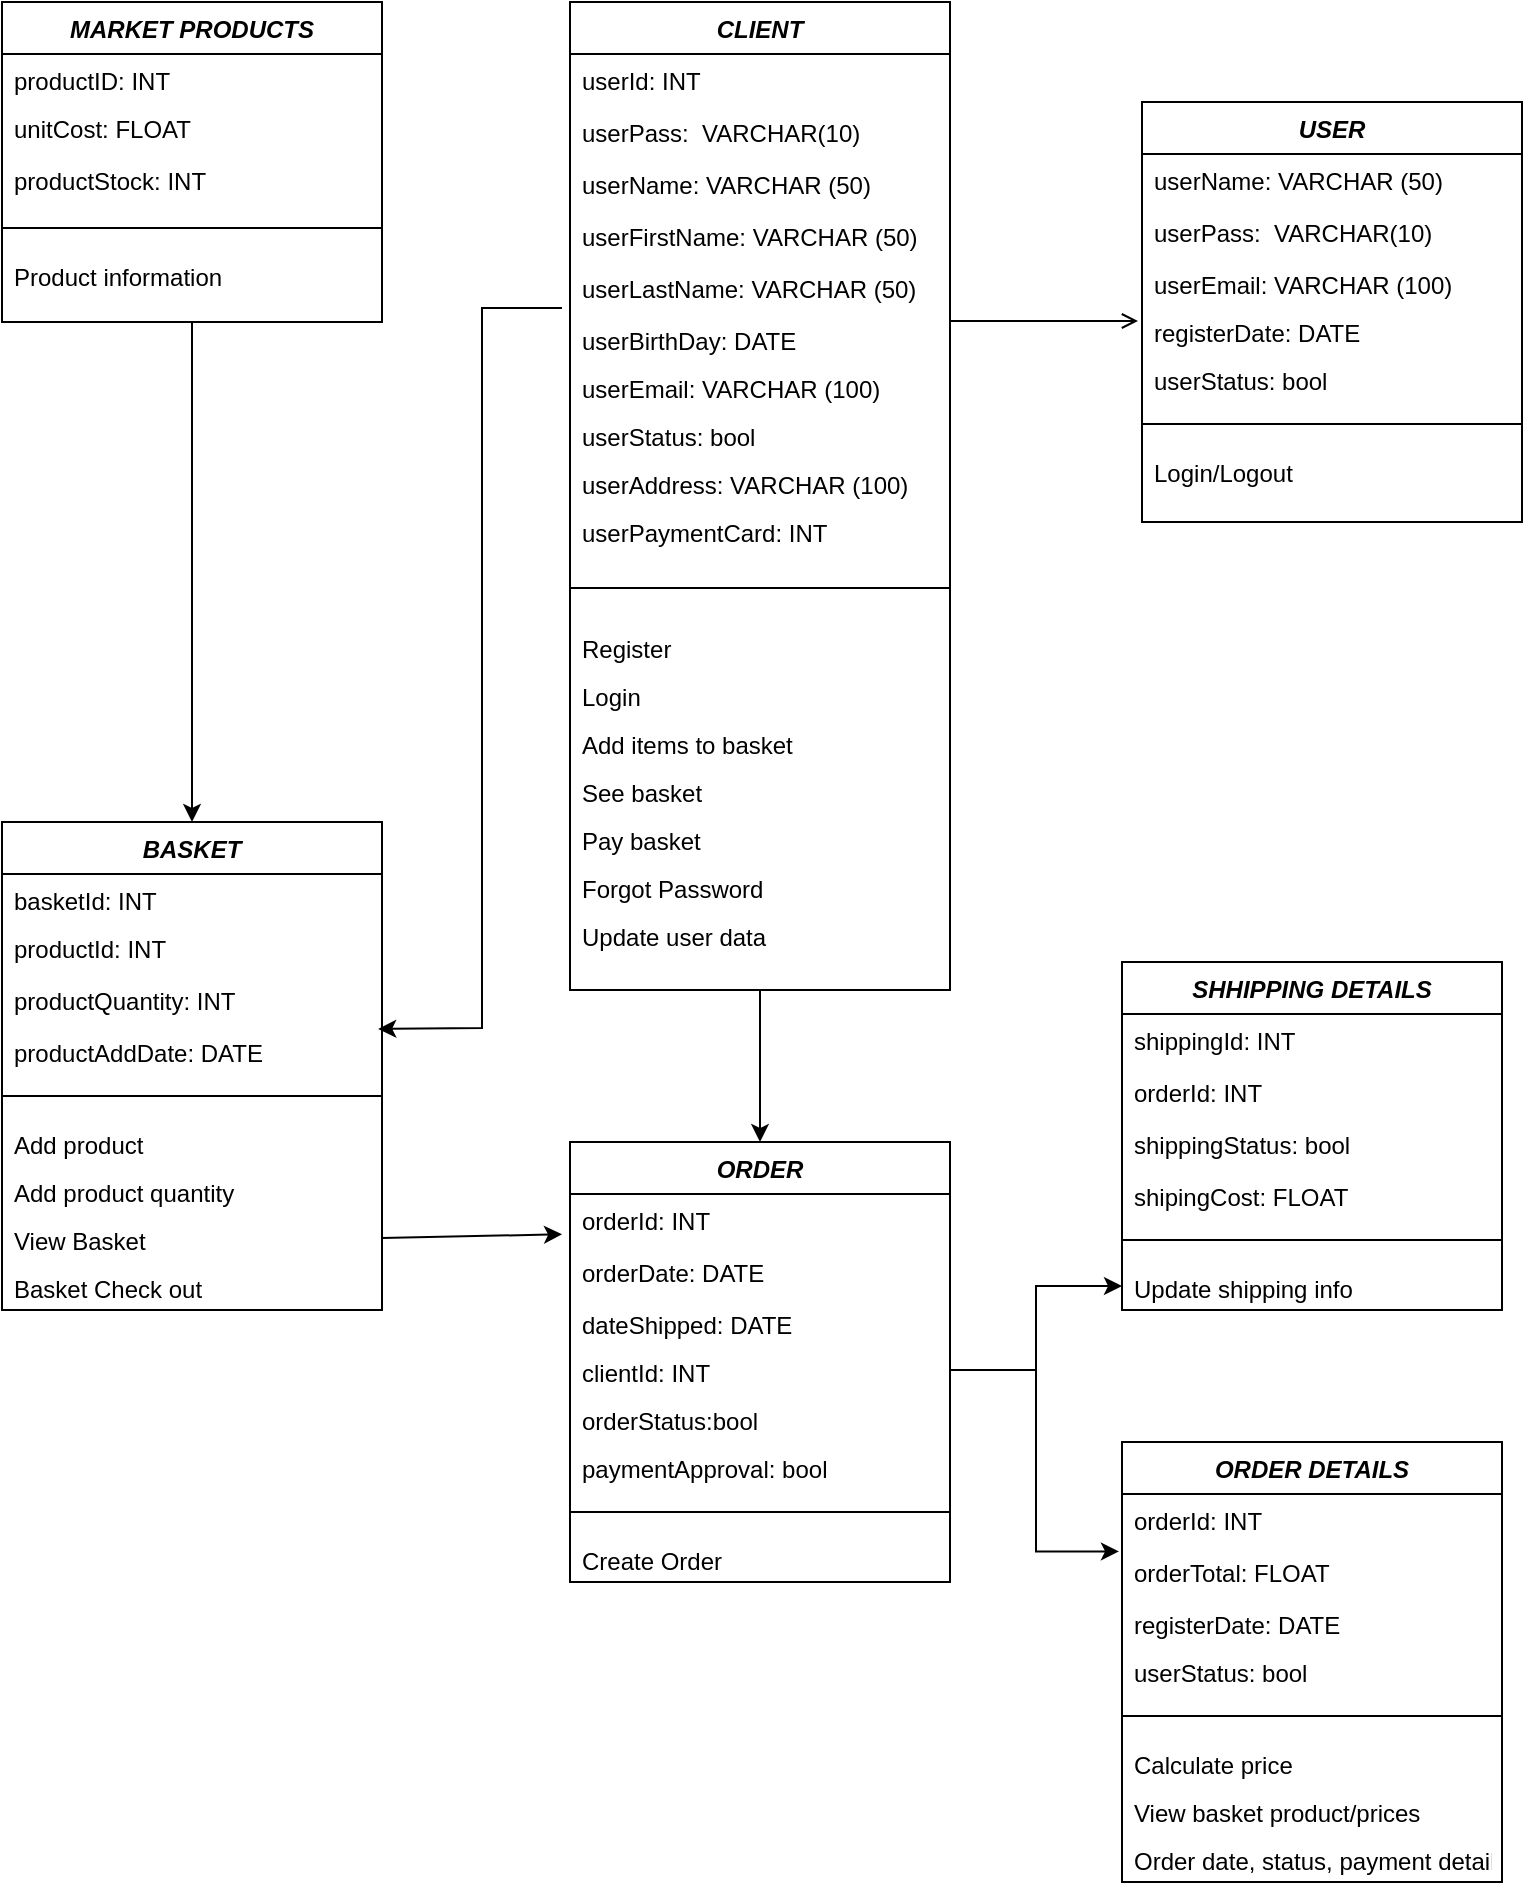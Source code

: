 <mxfile version="20.6.0" type="github"><diagram id="C5RBs43oDa-KdzZeNtuy" name="Page-1"><mxGraphModel dx="1775" dy="614" grid="1" gridSize="10" guides="1" tooltips="1" connect="1" arrows="1" fold="1" page="1" pageScale="1" pageWidth="827" pageHeight="1169" math="0" shadow="0"><root><mxCell id="WIyWlLk6GJQsqaUBKTNV-0"/><mxCell id="WIyWlLk6GJQsqaUBKTNV-1" parent="WIyWlLk6GJQsqaUBKTNV-0"/><mxCell id="_sYlSpWN1HYsYs82sBQ6-72" value="" style="edgeStyle=orthogonalEdgeStyle;rounded=0;orthogonalLoop=1;jettySize=auto;html=1;entryX=0.5;entryY=0;entryDx=0;entryDy=0;" parent="WIyWlLk6GJQsqaUBKTNV-1" source="zkfFHV4jXpPFQw0GAbJ--0" target="_sYlSpWN1HYsYs82sBQ6-48" edge="1"><mxGeometry relative="1" as="geometry"/></mxCell><mxCell id="zkfFHV4jXpPFQw0GAbJ--0" value="CLIENT" style="swimlane;fontStyle=3;align=center;verticalAlign=top;childLayout=stackLayout;horizontal=1;startSize=26;horizontalStack=0;resizeParent=1;resizeLast=0;collapsible=1;marginBottom=0;rounded=0;shadow=0;strokeWidth=1;" parent="WIyWlLk6GJQsqaUBKTNV-1" vertex="1"><mxGeometry x="224" y="30" width="190" height="494" as="geometry"><mxRectangle x="230" y="140" width="160" height="26" as="alternateBounds"/></mxGeometry></mxCell><mxCell id="zkfFHV4jXpPFQw0GAbJ--1" value="userId: INT" style="text;align=left;verticalAlign=top;spacingLeft=4;spacingRight=4;overflow=hidden;rotatable=0;points=[[0,0.5],[1,0.5]];portConstraint=eastwest;" parent="zkfFHV4jXpPFQw0GAbJ--0" vertex="1"><mxGeometry y="26" width="190" height="26" as="geometry"/></mxCell><mxCell id="zkfFHV4jXpPFQw0GAbJ--2" value="userPass:  VARCHAR(10)" style="text;align=left;verticalAlign=top;spacingLeft=4;spacingRight=4;overflow=hidden;rotatable=0;points=[[0,0.5],[1,0.5]];portConstraint=eastwest;rounded=0;shadow=0;html=0;" parent="zkfFHV4jXpPFQw0GAbJ--0" vertex="1"><mxGeometry y="52" width="190" height="26" as="geometry"/></mxCell><mxCell id="zkfFHV4jXpPFQw0GAbJ--3" value="userName: VARCHAR (50)" style="text;align=left;verticalAlign=top;spacingLeft=4;spacingRight=4;overflow=hidden;rotatable=0;points=[[0,0.5],[1,0.5]];portConstraint=eastwest;rounded=0;shadow=0;html=0;" parent="zkfFHV4jXpPFQw0GAbJ--0" vertex="1"><mxGeometry y="78" width="190" height="26" as="geometry"/></mxCell><mxCell id="_sYlSpWN1HYsYs82sBQ6-0" value="userFirstName: VARCHAR (50)" style="text;align=left;verticalAlign=top;spacingLeft=4;spacingRight=4;overflow=hidden;rotatable=0;points=[[0,0.5],[1,0.5]];portConstraint=eastwest;rounded=0;shadow=0;html=0;" parent="zkfFHV4jXpPFQw0GAbJ--0" vertex="1"><mxGeometry y="104" width="190" height="26" as="geometry"/></mxCell><mxCell id="_sYlSpWN1HYsYs82sBQ6-1" value="userLastName: VARCHAR (50)" style="text;align=left;verticalAlign=top;spacingLeft=4;spacingRight=4;overflow=hidden;rotatable=0;points=[[0,0.5],[1,0.5]];portConstraint=eastwest;rounded=0;shadow=0;html=0;" parent="zkfFHV4jXpPFQw0GAbJ--0" vertex="1"><mxGeometry y="130" width="190" height="26" as="geometry"/></mxCell><mxCell id="_sYlSpWN1HYsYs82sBQ6-2" value="userBirthDay: DATE" style="text;align=left;verticalAlign=top;spacingLeft=4;spacingRight=4;overflow=hidden;rotatable=0;points=[[0,0.5],[1,0.5]];portConstraint=eastwest;rounded=0;shadow=0;html=0;" parent="zkfFHV4jXpPFQw0GAbJ--0" vertex="1"><mxGeometry y="156" width="190" height="24" as="geometry"/></mxCell><mxCell id="_sYlSpWN1HYsYs82sBQ6-3" value="userEmail: VARCHAR (100)" style="text;align=left;verticalAlign=top;spacingLeft=4;spacingRight=4;overflow=hidden;rotatable=0;points=[[0,0.5],[1,0.5]];portConstraint=eastwest;rounded=0;shadow=0;html=0;" parent="zkfFHV4jXpPFQw0GAbJ--0" vertex="1"><mxGeometry y="180" width="190" height="24" as="geometry"/></mxCell><mxCell id="_sYlSpWN1HYsYs82sBQ6-12" value="userStatus: bool" style="text;align=left;verticalAlign=top;spacingLeft=4;spacingRight=4;overflow=hidden;rotatable=0;points=[[0,0.5],[1,0.5]];portConstraint=eastwest;rounded=0;shadow=0;html=0;" parent="zkfFHV4jXpPFQw0GAbJ--0" vertex="1"><mxGeometry y="204" width="190" height="24" as="geometry"/></mxCell><mxCell id="_sYlSpWN1HYsYs82sBQ6-30" value="userAddress: VARCHAR (100)" style="text;align=left;verticalAlign=top;spacingLeft=4;spacingRight=4;overflow=hidden;rotatable=0;points=[[0,0.5],[1,0.5]];portConstraint=eastwest;rounded=0;shadow=0;html=0;" parent="zkfFHV4jXpPFQw0GAbJ--0" vertex="1"><mxGeometry y="228" width="190" height="24" as="geometry"/></mxCell><mxCell id="_sYlSpWN1HYsYs82sBQ6-31" value="userPaymentCard: INT" style="text;align=left;verticalAlign=top;spacingLeft=4;spacingRight=4;overflow=hidden;rotatable=0;points=[[0,0.5],[1,0.5]];portConstraint=eastwest;rounded=0;shadow=0;html=0;" parent="zkfFHV4jXpPFQw0GAbJ--0" vertex="1"><mxGeometry y="252" width="190" height="24" as="geometry"/></mxCell><mxCell id="zkfFHV4jXpPFQw0GAbJ--4" value="" style="line;html=1;strokeWidth=1;align=left;verticalAlign=middle;spacingTop=-1;spacingLeft=3;spacingRight=3;rotatable=0;labelPosition=right;points=[];portConstraint=eastwest;" parent="zkfFHV4jXpPFQw0GAbJ--0" vertex="1"><mxGeometry y="276" width="190" height="34" as="geometry"/></mxCell><mxCell id="_sYlSpWN1HYsYs82sBQ6-5" value="Register" style="text;align=left;verticalAlign=top;spacingLeft=4;spacingRight=4;overflow=hidden;rotatable=0;points=[[0,0.5],[1,0.5]];portConstraint=eastwest;rounded=0;shadow=0;html=0;" parent="zkfFHV4jXpPFQw0GAbJ--0" vertex="1"><mxGeometry y="310" width="190" height="24" as="geometry"/></mxCell><mxCell id="_sYlSpWN1HYsYs82sBQ6-6" value="Login" style="text;align=left;verticalAlign=top;spacingLeft=4;spacingRight=4;overflow=hidden;rotatable=0;points=[[0,0.5],[1,0.5]];portConstraint=eastwest;rounded=0;shadow=0;html=0;" parent="zkfFHV4jXpPFQw0GAbJ--0" vertex="1"><mxGeometry y="334" width="190" height="24" as="geometry"/></mxCell><mxCell id="_sYlSpWN1HYsYs82sBQ6-7" value="Add items to basket" style="text;align=left;verticalAlign=top;spacingLeft=4;spacingRight=4;overflow=hidden;rotatable=0;points=[[0,0.5],[1,0.5]];portConstraint=eastwest;rounded=0;shadow=0;html=0;" parent="zkfFHV4jXpPFQw0GAbJ--0" vertex="1"><mxGeometry y="358" width="190" height="24" as="geometry"/></mxCell><mxCell id="_sYlSpWN1HYsYs82sBQ6-8" value="See basket" style="text;align=left;verticalAlign=top;spacingLeft=4;spacingRight=4;overflow=hidden;rotatable=0;points=[[0,0.5],[1,0.5]];portConstraint=eastwest;rounded=0;shadow=0;html=0;" parent="zkfFHV4jXpPFQw0GAbJ--0" vertex="1"><mxGeometry y="382" width="190" height="24" as="geometry"/></mxCell><mxCell id="_sYlSpWN1HYsYs82sBQ6-9" value="Pay basket" style="text;align=left;verticalAlign=top;spacingLeft=4;spacingRight=4;overflow=hidden;rotatable=0;points=[[0,0.5],[1,0.5]];portConstraint=eastwest;rounded=0;shadow=0;html=0;" parent="zkfFHV4jXpPFQw0GAbJ--0" vertex="1"><mxGeometry y="406" width="190" height="24" as="geometry"/></mxCell><mxCell id="_sYlSpWN1HYsYs82sBQ6-11" value="Forgot Password" style="text;align=left;verticalAlign=top;spacingLeft=4;spacingRight=4;overflow=hidden;rotatable=0;points=[[0,0.5],[1,0.5]];portConstraint=eastwest;rounded=0;shadow=0;html=0;" parent="zkfFHV4jXpPFQw0GAbJ--0" vertex="1"><mxGeometry y="430" width="190" height="24" as="geometry"/></mxCell><mxCell id="_sYlSpWN1HYsYs82sBQ6-10" value="Update user data" style="text;align=left;verticalAlign=top;spacingLeft=4;spacingRight=4;overflow=hidden;rotatable=0;points=[[0,0.5],[1,0.5]];portConstraint=eastwest;rounded=0;shadow=0;html=0;" parent="zkfFHV4jXpPFQw0GAbJ--0" vertex="1"><mxGeometry y="454" width="190" height="24" as="geometry"/></mxCell><mxCell id="zkfFHV4jXpPFQw0GAbJ--26" value="" style="endArrow=open;shadow=0;strokeWidth=1;rounded=0;endFill=1;edgeStyle=elbowEdgeStyle;elbow=vertical;" parent="WIyWlLk6GJQsqaUBKTNV-1" source="zkfFHV4jXpPFQw0GAbJ--0" edge="1"><mxGeometry x="0.5" y="41" relative="1" as="geometry"><mxPoint x="380" y="192" as="sourcePoint"/><mxPoint x="508" y="189.353" as="targetPoint"/><mxPoint x="-40" y="32" as="offset"/></mxGeometry></mxCell><mxCell id="_sYlSpWN1HYsYs82sBQ6-13" value="USER" style="swimlane;fontStyle=3;align=center;verticalAlign=top;childLayout=stackLayout;horizontal=1;startSize=26;horizontalStack=0;resizeParent=1;resizeLast=0;collapsible=1;marginBottom=0;rounded=0;shadow=0;strokeWidth=1;" parent="WIyWlLk6GJQsqaUBKTNV-1" vertex="1"><mxGeometry x="510" y="80" width="190" height="210" as="geometry"><mxRectangle x="230" y="140" width="160" height="26" as="alternateBounds"/></mxGeometry></mxCell><mxCell id="_sYlSpWN1HYsYs82sBQ6-16" value="userName: VARCHAR (50)" style="text;align=left;verticalAlign=top;spacingLeft=4;spacingRight=4;overflow=hidden;rotatable=0;points=[[0,0.5],[1,0.5]];portConstraint=eastwest;rounded=0;shadow=0;html=0;" parent="_sYlSpWN1HYsYs82sBQ6-13" vertex="1"><mxGeometry y="26" width="190" height="26" as="geometry"/></mxCell><mxCell id="_sYlSpWN1HYsYs82sBQ6-15" value="userPass:  VARCHAR(10)" style="text;align=left;verticalAlign=top;spacingLeft=4;spacingRight=4;overflow=hidden;rotatable=0;points=[[0,0.5],[1,0.5]];portConstraint=eastwest;rounded=0;shadow=0;html=0;" parent="_sYlSpWN1HYsYs82sBQ6-13" vertex="1"><mxGeometry y="52" width="190" height="26" as="geometry"/></mxCell><mxCell id="_sYlSpWN1HYsYs82sBQ6-20" value="userEmail: VARCHAR (100)" style="text;align=left;verticalAlign=top;spacingLeft=4;spacingRight=4;overflow=hidden;rotatable=0;points=[[0,0.5],[1,0.5]];portConstraint=eastwest;rounded=0;shadow=0;html=0;" parent="_sYlSpWN1HYsYs82sBQ6-13" vertex="1"><mxGeometry y="78" width="190" height="24" as="geometry"/></mxCell><mxCell id="_sYlSpWN1HYsYs82sBQ6-19" value="registerDate: DATE" style="text;align=left;verticalAlign=top;spacingLeft=4;spacingRight=4;overflow=hidden;rotatable=0;points=[[0,0.5],[1,0.5]];portConstraint=eastwest;rounded=0;shadow=0;html=0;" parent="_sYlSpWN1HYsYs82sBQ6-13" vertex="1"><mxGeometry y="102" width="190" height="24" as="geometry"/></mxCell><mxCell id="_sYlSpWN1HYsYs82sBQ6-21" value="userStatus: bool" style="text;align=left;verticalAlign=top;spacingLeft=4;spacingRight=4;overflow=hidden;rotatable=0;points=[[0,0.5],[1,0.5]];portConstraint=eastwest;rounded=0;shadow=0;html=0;" parent="_sYlSpWN1HYsYs82sBQ6-13" vertex="1"><mxGeometry y="126" width="190" height="24" as="geometry"/></mxCell><mxCell id="_sYlSpWN1HYsYs82sBQ6-22" value="" style="line;html=1;strokeWidth=1;align=left;verticalAlign=middle;spacingTop=-1;spacingLeft=3;spacingRight=3;rotatable=0;labelPosition=right;points=[];portConstraint=eastwest;" parent="_sYlSpWN1HYsYs82sBQ6-13" vertex="1"><mxGeometry y="150" width="190" height="22" as="geometry"/></mxCell><mxCell id="_sYlSpWN1HYsYs82sBQ6-24" value="Login/Logout" style="text;align=left;verticalAlign=top;spacingLeft=4;spacingRight=4;overflow=hidden;rotatable=0;points=[[0,0.5],[1,0.5]];portConstraint=eastwest;rounded=0;shadow=0;html=0;" parent="_sYlSpWN1HYsYs82sBQ6-13" vertex="1"><mxGeometry y="172" width="190" height="24" as="geometry"/></mxCell><mxCell id="_sYlSpWN1HYsYs82sBQ6-34" value="BASKET" style="swimlane;fontStyle=3;align=center;verticalAlign=top;childLayout=stackLayout;horizontal=1;startSize=26;horizontalStack=0;resizeParent=1;resizeLast=0;collapsible=1;marginBottom=0;rounded=0;shadow=0;strokeWidth=1;" parent="WIyWlLk6GJQsqaUBKTNV-1" vertex="1"><mxGeometry x="-60" y="440" width="190" height="244" as="geometry"><mxRectangle x="230" y="140" width="160" height="26" as="alternateBounds"/></mxGeometry></mxCell><mxCell id="_sYlSpWN1HYsYs82sBQ6-37" value="basketId: INT" style="text;align=left;verticalAlign=top;spacingLeft=4;spacingRight=4;overflow=hidden;rotatable=0;points=[[0,0.5],[1,0.5]];portConstraint=eastwest;rounded=0;shadow=0;html=0;" parent="_sYlSpWN1HYsYs82sBQ6-34" vertex="1"><mxGeometry y="26" width="190" height="24" as="geometry"/></mxCell><mxCell id="_sYlSpWN1HYsYs82sBQ6-35" value="productId: INT" style="text;align=left;verticalAlign=top;spacingLeft=4;spacingRight=4;overflow=hidden;rotatable=0;points=[[0,0.5],[1,0.5]];portConstraint=eastwest;rounded=0;shadow=0;html=0;" parent="_sYlSpWN1HYsYs82sBQ6-34" vertex="1"><mxGeometry y="50" width="190" height="26" as="geometry"/></mxCell><mxCell id="_sYlSpWN1HYsYs82sBQ6-36" value="productQuantity: INT" style="text;align=left;verticalAlign=top;spacingLeft=4;spacingRight=4;overflow=hidden;rotatable=0;points=[[0,0.5],[1,0.5]];portConstraint=eastwest;rounded=0;shadow=0;html=0;" parent="_sYlSpWN1HYsYs82sBQ6-34" vertex="1"><mxGeometry y="76" width="190" height="26" as="geometry"/></mxCell><mxCell id="_sYlSpWN1HYsYs82sBQ6-38" value="productAddDate: DATE" style="text;align=left;verticalAlign=top;spacingLeft=4;spacingRight=4;overflow=hidden;rotatable=0;points=[[0,0.5],[1,0.5]];portConstraint=eastwest;rounded=0;shadow=0;html=0;" parent="_sYlSpWN1HYsYs82sBQ6-34" vertex="1"><mxGeometry y="102" width="190" height="24" as="geometry"/></mxCell><mxCell id="_sYlSpWN1HYsYs82sBQ6-40" value="" style="line;html=1;strokeWidth=1;align=left;verticalAlign=middle;spacingTop=-1;spacingLeft=3;spacingRight=3;rotatable=0;labelPosition=right;points=[];portConstraint=eastwest;" parent="_sYlSpWN1HYsYs82sBQ6-34" vertex="1"><mxGeometry y="126" width="190" height="22" as="geometry"/></mxCell><mxCell id="_sYlSpWN1HYsYs82sBQ6-41" value="Add product" style="text;align=left;verticalAlign=top;spacingLeft=4;spacingRight=4;overflow=hidden;rotatable=0;points=[[0,0.5],[1,0.5]];portConstraint=eastwest;rounded=0;shadow=0;html=0;" parent="_sYlSpWN1HYsYs82sBQ6-34" vertex="1"><mxGeometry y="148" width="190" height="24" as="geometry"/></mxCell><mxCell id="_sYlSpWN1HYsYs82sBQ6-42" value="Add product quantity" style="text;align=left;verticalAlign=top;spacingLeft=4;spacingRight=4;overflow=hidden;rotatable=0;points=[[0,0.5],[1,0.5]];portConstraint=eastwest;rounded=0;shadow=0;html=0;" parent="_sYlSpWN1HYsYs82sBQ6-34" vertex="1"><mxGeometry y="172" width="190" height="24" as="geometry"/></mxCell><mxCell id="_sYlSpWN1HYsYs82sBQ6-44" value="View Basket" style="text;align=left;verticalAlign=top;spacingLeft=4;spacingRight=4;overflow=hidden;rotatable=0;points=[[0,0.5],[1,0.5]];portConstraint=eastwest;rounded=0;shadow=0;html=0;" parent="_sYlSpWN1HYsYs82sBQ6-34" vertex="1"><mxGeometry y="196" width="190" height="24" as="geometry"/></mxCell><mxCell id="_sYlSpWN1HYsYs82sBQ6-43" value="Basket Check out" style="text;align=left;verticalAlign=top;spacingLeft=4;spacingRight=4;overflow=hidden;rotatable=0;points=[[0,0.5],[1,0.5]];portConstraint=eastwest;rounded=0;shadow=0;html=0;" parent="_sYlSpWN1HYsYs82sBQ6-34" vertex="1"><mxGeometry y="220" width="190" height="24" as="geometry"/></mxCell><mxCell id="_sYlSpWN1HYsYs82sBQ6-45" value="" style="endArrow=classic;html=1;rounded=0;entryX=0.99;entryY=0.061;entryDx=0;entryDy=0;entryPerimeter=0;" parent="WIyWlLk6GJQsqaUBKTNV-1" target="_sYlSpWN1HYsYs82sBQ6-38" edge="1"><mxGeometry width="50" height="50" relative="1" as="geometry"><mxPoint x="220" y="183" as="sourcePoint"/><mxPoint x="220" y="194" as="targetPoint"/><Array as="points"><mxPoint x="180" y="183"/><mxPoint x="180" y="543"/></Array></mxGeometry></mxCell><mxCell id="_sYlSpWN1HYsYs82sBQ6-48" value="ORDER" style="swimlane;fontStyle=3;align=center;verticalAlign=top;childLayout=stackLayout;horizontal=1;startSize=26;horizontalStack=0;resizeParent=1;resizeLast=0;collapsible=1;marginBottom=0;rounded=0;shadow=0;strokeWidth=1;" parent="WIyWlLk6GJQsqaUBKTNV-1" vertex="1"><mxGeometry x="224" y="600" width="190" height="220" as="geometry"><mxRectangle x="230" y="140" width="160" height="26" as="alternateBounds"/></mxGeometry></mxCell><mxCell id="_sYlSpWN1HYsYs82sBQ6-49" value="orderId: INT" style="text;align=left;verticalAlign=top;spacingLeft=4;spacingRight=4;overflow=hidden;rotatable=0;points=[[0,0.5],[1,0.5]];portConstraint=eastwest;rounded=0;shadow=0;html=0;" parent="_sYlSpWN1HYsYs82sBQ6-48" vertex="1"><mxGeometry y="26" width="190" height="26" as="geometry"/></mxCell><mxCell id="_sYlSpWN1HYsYs82sBQ6-50" value="orderDate: DATE" style="text;align=left;verticalAlign=top;spacingLeft=4;spacingRight=4;overflow=hidden;rotatable=0;points=[[0,0.5],[1,0.5]];portConstraint=eastwest;rounded=0;shadow=0;html=0;" parent="_sYlSpWN1HYsYs82sBQ6-48" vertex="1"><mxGeometry y="52" width="190" height="26" as="geometry"/></mxCell><mxCell id="_sYlSpWN1HYsYs82sBQ6-51" value="dateShipped: DATE" style="text;align=left;verticalAlign=top;spacingLeft=4;spacingRight=4;overflow=hidden;rotatable=0;points=[[0,0.5],[1,0.5]];portConstraint=eastwest;rounded=0;shadow=0;html=0;" parent="_sYlSpWN1HYsYs82sBQ6-48" vertex="1"><mxGeometry y="78" width="190" height="24" as="geometry"/></mxCell><mxCell id="_sYlSpWN1HYsYs82sBQ6-52" value="clientId: INT" style="text;align=left;verticalAlign=top;spacingLeft=4;spacingRight=4;overflow=hidden;rotatable=0;points=[[0,0.5],[1,0.5]];portConstraint=eastwest;rounded=0;shadow=0;html=0;" parent="_sYlSpWN1HYsYs82sBQ6-48" vertex="1"><mxGeometry y="102" width="190" height="24" as="geometry"/></mxCell><mxCell id="_sYlSpWN1HYsYs82sBQ6-53" value="orderStatus:bool" style="text;align=left;verticalAlign=top;spacingLeft=4;spacingRight=4;overflow=hidden;rotatable=0;points=[[0,0.5],[1,0.5]];portConstraint=eastwest;rounded=0;shadow=0;html=0;" parent="_sYlSpWN1HYsYs82sBQ6-48" vertex="1"><mxGeometry y="126" width="190" height="24" as="geometry"/></mxCell><mxCell id="_sYlSpWN1HYsYs82sBQ6-75" value="paymentApproval: bool" style="text;align=left;verticalAlign=top;spacingLeft=4;spacingRight=4;overflow=hidden;rotatable=0;points=[[0,0.5],[1,0.5]];portConstraint=eastwest;rounded=0;shadow=0;html=0;" parent="_sYlSpWN1HYsYs82sBQ6-48" vertex="1"><mxGeometry y="150" width="190" height="24" as="geometry"/></mxCell><mxCell id="_sYlSpWN1HYsYs82sBQ6-54" value="" style="line;html=1;strokeWidth=1;align=left;verticalAlign=middle;spacingTop=-1;spacingLeft=3;spacingRight=3;rotatable=0;labelPosition=right;points=[];portConstraint=eastwest;" parent="_sYlSpWN1HYsYs82sBQ6-48" vertex="1"><mxGeometry y="174" width="190" height="22" as="geometry"/></mxCell><mxCell id="_sYlSpWN1HYsYs82sBQ6-76" value="Create Order" style="text;align=left;verticalAlign=top;spacingLeft=4;spacingRight=4;overflow=hidden;rotatable=0;points=[[0,0.5],[1,0.5]];portConstraint=eastwest;rounded=0;shadow=0;html=0;" parent="_sYlSpWN1HYsYs82sBQ6-48" vertex="1"><mxGeometry y="196" width="190" height="24" as="geometry"/></mxCell><mxCell id="_sYlSpWN1HYsYs82sBQ6-56" value="SHHIPPING DETAILS" style="swimlane;fontStyle=3;align=center;verticalAlign=top;childLayout=stackLayout;horizontal=1;startSize=26;horizontalStack=0;resizeParent=1;resizeLast=0;collapsible=1;marginBottom=0;rounded=0;shadow=0;strokeWidth=1;" parent="WIyWlLk6GJQsqaUBKTNV-1" vertex="1"><mxGeometry x="500" y="510" width="190" height="174" as="geometry"><mxRectangle x="230" y="140" width="160" height="26" as="alternateBounds"/></mxGeometry></mxCell><mxCell id="_sYlSpWN1HYsYs82sBQ6-57" value="shippingId: INT" style="text;align=left;verticalAlign=top;spacingLeft=4;spacingRight=4;overflow=hidden;rotatable=0;points=[[0,0.5],[1,0.5]];portConstraint=eastwest;rounded=0;shadow=0;html=0;" parent="_sYlSpWN1HYsYs82sBQ6-56" vertex="1"><mxGeometry y="26" width="190" height="26" as="geometry"/></mxCell><mxCell id="8UoPlgm4FWCWAFJKwwa1-0" value="orderId: INT" style="text;align=left;verticalAlign=top;spacingLeft=4;spacingRight=4;overflow=hidden;rotatable=0;points=[[0,0.5],[1,0.5]];portConstraint=eastwest;rounded=0;shadow=0;html=0;" vertex="1" parent="_sYlSpWN1HYsYs82sBQ6-56"><mxGeometry y="52" width="190" height="26" as="geometry"/></mxCell><mxCell id="_sYlSpWN1HYsYs82sBQ6-58" value="shippingStatus: bool" style="text;align=left;verticalAlign=top;spacingLeft=4;spacingRight=4;overflow=hidden;rotatable=0;points=[[0,0.5],[1,0.5]];portConstraint=eastwest;rounded=0;shadow=0;html=0;" parent="_sYlSpWN1HYsYs82sBQ6-56" vertex="1"><mxGeometry y="78" width="190" height="26" as="geometry"/></mxCell><mxCell id="_sYlSpWN1HYsYs82sBQ6-59" value="shipingCost: FLOAT" style="text;align=left;verticalAlign=top;spacingLeft=4;spacingRight=4;overflow=hidden;rotatable=0;points=[[0,0.5],[1,0.5]];portConstraint=eastwest;rounded=0;shadow=0;html=0;" parent="_sYlSpWN1HYsYs82sBQ6-56" vertex="1"><mxGeometry y="104" width="190" height="24" as="geometry"/></mxCell><mxCell id="_sYlSpWN1HYsYs82sBQ6-62" value="" style="line;html=1;strokeWidth=1;align=left;verticalAlign=middle;spacingTop=-1;spacingLeft=3;spacingRight=3;rotatable=0;labelPosition=right;points=[];portConstraint=eastwest;" parent="_sYlSpWN1HYsYs82sBQ6-56" vertex="1"><mxGeometry y="128" width="190" height="22" as="geometry"/></mxCell><mxCell id="_sYlSpWN1HYsYs82sBQ6-63" value="Update shipping info" style="text;align=left;verticalAlign=top;spacingLeft=4;spacingRight=4;overflow=hidden;rotatable=0;points=[[0,0.5],[1,0.5]];portConstraint=eastwest;rounded=0;shadow=0;html=0;" parent="_sYlSpWN1HYsYs82sBQ6-56" vertex="1"><mxGeometry y="150" width="190" height="24" as="geometry"/></mxCell><mxCell id="_sYlSpWN1HYsYs82sBQ6-64" value="ORDER DETAILS" style="swimlane;fontStyle=3;align=center;verticalAlign=top;childLayout=stackLayout;horizontal=1;startSize=26;horizontalStack=0;resizeParent=1;resizeLast=0;collapsible=1;marginBottom=0;rounded=0;shadow=0;strokeWidth=1;" parent="WIyWlLk6GJQsqaUBKTNV-1" vertex="1"><mxGeometry x="500" y="750" width="190" height="220" as="geometry"><mxRectangle x="230" y="140" width="160" height="26" as="alternateBounds"/></mxGeometry></mxCell><mxCell id="_sYlSpWN1HYsYs82sBQ6-65" value="orderId: INT" style="text;align=left;verticalAlign=top;spacingLeft=4;spacingRight=4;overflow=hidden;rotatable=0;points=[[0,0.5],[1,0.5]];portConstraint=eastwest;rounded=0;shadow=0;html=0;" parent="_sYlSpWN1HYsYs82sBQ6-64" vertex="1"><mxGeometry y="26" width="190" height="26" as="geometry"/></mxCell><mxCell id="_sYlSpWN1HYsYs82sBQ6-66" value="orderTotal: FLOAT" style="text;align=left;verticalAlign=top;spacingLeft=4;spacingRight=4;overflow=hidden;rotatable=0;points=[[0,0.5],[1,0.5]];portConstraint=eastwest;rounded=0;shadow=0;html=0;" parent="_sYlSpWN1HYsYs82sBQ6-64" vertex="1"><mxGeometry y="52" width="190" height="26" as="geometry"/></mxCell><mxCell id="_sYlSpWN1HYsYs82sBQ6-68" value="registerDate: DATE" style="text;align=left;verticalAlign=top;spacingLeft=4;spacingRight=4;overflow=hidden;rotatable=0;points=[[0,0.5],[1,0.5]];portConstraint=eastwest;rounded=0;shadow=0;html=0;" parent="_sYlSpWN1HYsYs82sBQ6-64" vertex="1"><mxGeometry y="78" width="190" height="24" as="geometry"/></mxCell><mxCell id="_sYlSpWN1HYsYs82sBQ6-69" value="userStatus: bool" style="text;align=left;verticalAlign=top;spacingLeft=4;spacingRight=4;overflow=hidden;rotatable=0;points=[[0,0.5],[1,0.5]];portConstraint=eastwest;rounded=0;shadow=0;html=0;" parent="_sYlSpWN1HYsYs82sBQ6-64" vertex="1"><mxGeometry y="102" width="190" height="24" as="geometry"/></mxCell><mxCell id="_sYlSpWN1HYsYs82sBQ6-70" value="" style="line;html=1;strokeWidth=1;align=left;verticalAlign=middle;spacingTop=-1;spacingLeft=3;spacingRight=3;rotatable=0;labelPosition=right;points=[];portConstraint=eastwest;" parent="_sYlSpWN1HYsYs82sBQ6-64" vertex="1"><mxGeometry y="126" width="190" height="22" as="geometry"/></mxCell><mxCell id="_sYlSpWN1HYsYs82sBQ6-71" value="Calculate price" style="text;align=left;verticalAlign=top;spacingLeft=4;spacingRight=4;overflow=hidden;rotatable=0;points=[[0,0.5],[1,0.5]];portConstraint=eastwest;rounded=0;shadow=0;html=0;" parent="_sYlSpWN1HYsYs82sBQ6-64" vertex="1"><mxGeometry y="148" width="190" height="24" as="geometry"/></mxCell><mxCell id="_sYlSpWN1HYsYs82sBQ6-102" value="View basket product/prices" style="text;align=left;verticalAlign=top;spacingLeft=4;spacingRight=4;overflow=hidden;rotatable=0;points=[[0,0.5],[1,0.5]];portConstraint=eastwest;rounded=0;shadow=0;html=0;" parent="_sYlSpWN1HYsYs82sBQ6-64" vertex="1"><mxGeometry y="172" width="190" height="24" as="geometry"/></mxCell><mxCell id="_sYlSpWN1HYsYs82sBQ6-103" value="Order date, status, payment details" style="text;align=left;verticalAlign=top;spacingLeft=4;spacingRight=4;overflow=hidden;rotatable=0;points=[[0,0.5],[1,0.5]];portConstraint=eastwest;rounded=0;shadow=0;html=0;" parent="_sYlSpWN1HYsYs82sBQ6-64" vertex="1"><mxGeometry y="196" width="190" height="24" as="geometry"/></mxCell><mxCell id="_sYlSpWN1HYsYs82sBQ6-73" value="" style="edgeStyle=orthogonalEdgeStyle;rounded=0;orthogonalLoop=1;jettySize=auto;html=1;" parent="WIyWlLk6GJQsqaUBKTNV-1" source="_sYlSpWN1HYsYs82sBQ6-52" target="_sYlSpWN1HYsYs82sBQ6-63" edge="1"><mxGeometry relative="1" as="geometry"/></mxCell><mxCell id="_sYlSpWN1HYsYs82sBQ6-74" value="" style="edgeStyle=orthogonalEdgeStyle;rounded=0;orthogonalLoop=1;jettySize=auto;html=1;entryX=-0.008;entryY=1.104;entryDx=0;entryDy=0;entryPerimeter=0;" parent="WIyWlLk6GJQsqaUBKTNV-1" source="_sYlSpWN1HYsYs82sBQ6-52" target="_sYlSpWN1HYsYs82sBQ6-65" edge="1"><mxGeometry relative="1" as="geometry"/></mxCell><mxCell id="_sYlSpWN1HYsYs82sBQ6-78" value="MARKET PRODUCTS" style="swimlane;fontStyle=3;align=center;verticalAlign=top;childLayout=stackLayout;horizontal=1;startSize=26;horizontalStack=0;resizeParent=1;resizeLast=0;collapsible=1;marginBottom=0;rounded=0;shadow=0;strokeWidth=1;" parent="WIyWlLk6GJQsqaUBKTNV-1" vertex="1"><mxGeometry x="-60" y="30" width="190" height="160" as="geometry"><mxRectangle x="230" y="140" width="160" height="26" as="alternateBounds"/></mxGeometry></mxCell><mxCell id="_sYlSpWN1HYsYs82sBQ6-79" value="productID: INT" style="text;align=left;verticalAlign=top;spacingLeft=4;spacingRight=4;overflow=hidden;rotatable=0;points=[[0,0.5],[1,0.5]];portConstraint=eastwest;rounded=0;shadow=0;html=0;" parent="_sYlSpWN1HYsYs82sBQ6-78" vertex="1"><mxGeometry y="26" width="190" height="24" as="geometry"/></mxCell><mxCell id="_sYlSpWN1HYsYs82sBQ6-80" value="unitCost: FLOAT" style="text;align=left;verticalAlign=top;spacingLeft=4;spacingRight=4;overflow=hidden;rotatable=0;points=[[0,0.5],[1,0.5]];portConstraint=eastwest;rounded=0;shadow=0;html=0;" parent="_sYlSpWN1HYsYs82sBQ6-78" vertex="1"><mxGeometry y="50" width="190" height="26" as="geometry"/></mxCell><mxCell id="_sYlSpWN1HYsYs82sBQ6-81" value="productStock: INT" style="text;align=left;verticalAlign=top;spacingLeft=4;spacingRight=4;overflow=hidden;rotatable=0;points=[[0,0.5],[1,0.5]];portConstraint=eastwest;rounded=0;shadow=0;html=0;" parent="_sYlSpWN1HYsYs82sBQ6-78" vertex="1"><mxGeometry y="76" width="190" height="26" as="geometry"/></mxCell><mxCell id="_sYlSpWN1HYsYs82sBQ6-83" value="" style="line;html=1;strokeWidth=1;align=left;verticalAlign=middle;spacingTop=-1;spacingLeft=3;spacingRight=3;rotatable=0;labelPosition=right;points=[];portConstraint=eastwest;" parent="_sYlSpWN1HYsYs82sBQ6-78" vertex="1"><mxGeometry y="102" width="190" height="22" as="geometry"/></mxCell><mxCell id="_sYlSpWN1HYsYs82sBQ6-84" value="Product information" style="text;align=left;verticalAlign=top;spacingLeft=4;spacingRight=4;overflow=hidden;rotatable=0;points=[[0,0.5],[1,0.5]];portConstraint=eastwest;rounded=0;shadow=0;html=0;" parent="_sYlSpWN1HYsYs82sBQ6-78" vertex="1"><mxGeometry y="124" width="190" height="24" as="geometry"/></mxCell><mxCell id="_sYlSpWN1HYsYs82sBQ6-99" value="" style="endArrow=classic;html=1;rounded=0;entryX=0.5;entryY=0;entryDx=0;entryDy=0;" parent="WIyWlLk6GJQsqaUBKTNV-1" target="_sYlSpWN1HYsYs82sBQ6-34" edge="1"><mxGeometry width="50" height="50" relative="1" as="geometry"><mxPoint x="35" y="190" as="sourcePoint"/><mxPoint x="230" y="290" as="targetPoint"/></mxGeometry></mxCell><mxCell id="_sYlSpWN1HYsYs82sBQ6-100" value="" style="endArrow=classic;html=1;rounded=0;exitX=1;exitY=0.5;exitDx=0;exitDy=0;entryX=-0.021;entryY=-0.225;entryDx=0;entryDy=0;entryPerimeter=0;" parent="WIyWlLk6GJQsqaUBKTNV-1" source="_sYlSpWN1HYsYs82sBQ6-44" target="_sYlSpWN1HYsYs82sBQ6-50" edge="1"><mxGeometry width="50" height="50" relative="1" as="geometry"><mxPoint x="270" y="670" as="sourcePoint"/><mxPoint x="320" y="620" as="targetPoint"/></mxGeometry></mxCell></root></mxGraphModel></diagram></mxfile>